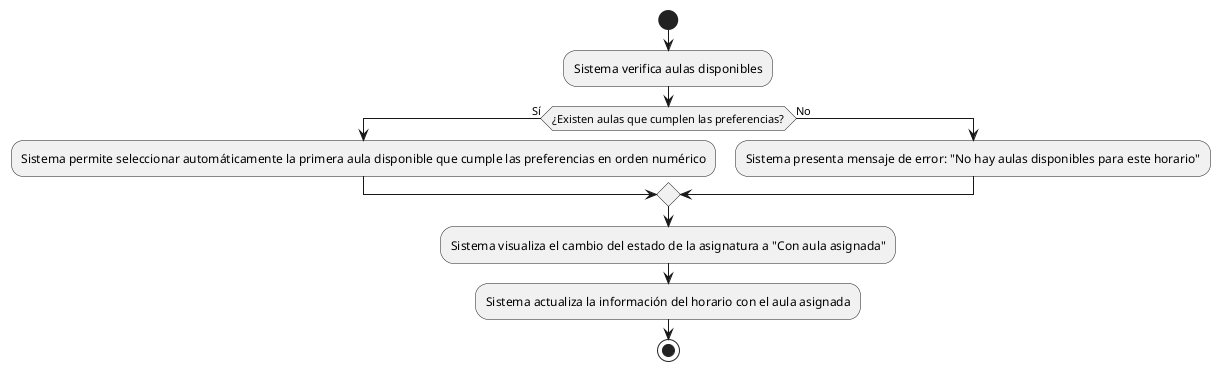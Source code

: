 @startuml
start
:Sistema verifica aulas disponibles;
if (¿Existen aulas que cumplen las preferencias?) then (Sí)
  :Sistema permite seleccionar automáticamente la primera aula disponible que cumple las preferencias en orden numérico;
else (No)
  :Sistema presenta mensaje de error: "No hay aulas disponibles para este horario";
endif
:Sistema visualiza el cambio del estado de la asignatura a "Con aula asignada";
:Sistema actualiza la información del horario con el aula asignada;
stop
@enduml
